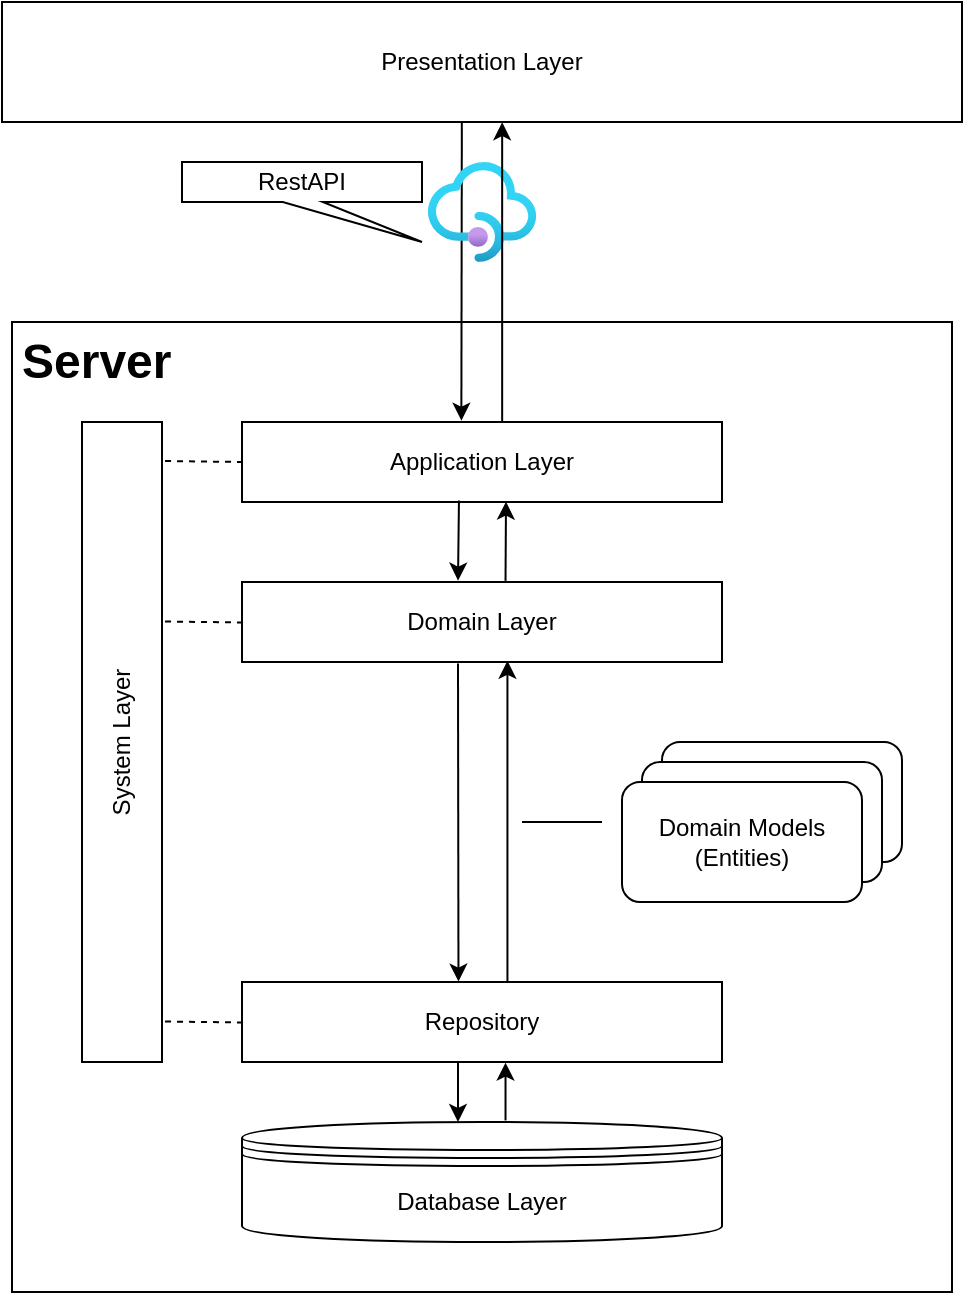 <mxfile version="15.5.4" type="embed"><diagram id="prtHgNgQTEPvFCAcTncT" name="Page-1"><mxGraphModel dx="775" dy="360" grid="1" gridSize="10" guides="1" tooltips="1" connect="1" arrows="1" fold="1" page="1" pageScale="1" pageWidth="827" pageHeight="1169" math="0" shadow="0"><root><mxCell id="0"/><mxCell id="1" parent="0"/><mxCell id="JueiXMyOsdPKKaQyJxm5-7" value="" style="rounded=0;whiteSpace=wrap;html=1;" parent="1" vertex="1"><mxGeometry x="45" y="200" width="470" height="485" as="geometry"/></mxCell><mxCell id="4CITVCLZi9hp-nYslMRe-1" value="Domain Layer" style="rounded=0;whiteSpace=wrap;html=1;" parent="1" vertex="1"><mxGeometry x="160" y="330" width="240" height="40" as="geometry"/></mxCell><mxCell id="4CITVCLZi9hp-nYslMRe-2" value="Repository" style="rounded=0;whiteSpace=wrap;html=1;" parent="1" vertex="1"><mxGeometry x="160" y="530" width="240" height="40" as="geometry"/></mxCell><mxCell id="4CITVCLZi9hp-nYslMRe-3" value="" style="endArrow=classic;html=1;rounded=0;entryX=0.553;entryY=0.985;entryDx=0;entryDy=0;exitX=0.553;exitY=0;exitDx=0;exitDy=0;entryPerimeter=0;exitPerimeter=0;" parent="1" source="4CITVCLZi9hp-nYslMRe-2" target="4CITVCLZi9hp-nYslMRe-1" edge="1"><mxGeometry width="50" height="50" relative="1" as="geometry"><mxPoint x="300" y="480" as="sourcePoint"/><mxPoint x="350" y="430" as="targetPoint"/></mxGeometry></mxCell><mxCell id="4CITVCLZi9hp-nYslMRe-4" value="" style="endArrow=classic;html=1;rounded=0;exitX=0.45;exitY=1.018;exitDx=0;exitDy=0;entryX=0.451;entryY=-0.005;entryDx=0;entryDy=0;entryPerimeter=0;exitPerimeter=0;" parent="1" source="4CITVCLZi9hp-nYslMRe-1" target="4CITVCLZi9hp-nYslMRe-2" edge="1"><mxGeometry width="50" height="50" relative="1" as="geometry"><mxPoint x="340" y="480" as="sourcePoint"/><mxPoint x="390" y="430" as="targetPoint"/></mxGeometry></mxCell><mxCell id="4CITVCLZi9hp-nYslMRe-10" value="" style="endArrow=none;html=1;rounded=0;" parent="1" edge="1"><mxGeometry width="50" height="50" relative="1" as="geometry"><mxPoint x="300" y="450" as="sourcePoint"/><mxPoint x="340" y="450" as="targetPoint"/></mxGeometry></mxCell><mxCell id="4CITVCLZi9hp-nYslMRe-13" value="" style="group" parent="1" vertex="1" connectable="0"><mxGeometry x="350" y="410" width="140" height="80" as="geometry"/></mxCell><mxCell id="4CITVCLZi9hp-nYslMRe-7" value="" style="rounded=1;whiteSpace=wrap;html=1;" parent="4CITVCLZi9hp-nYslMRe-13" vertex="1"><mxGeometry x="20" width="120" height="60" as="geometry"/></mxCell><mxCell id="4CITVCLZi9hp-nYslMRe-8" value="" style="rounded=1;whiteSpace=wrap;html=1;" parent="4CITVCLZi9hp-nYslMRe-13" vertex="1"><mxGeometry x="10" y="10" width="120" height="60" as="geometry"/></mxCell><mxCell id="4CITVCLZi9hp-nYslMRe-9" value="Domain Models (Entities)" style="rounded=1;whiteSpace=wrap;html=1;" parent="4CITVCLZi9hp-nYslMRe-13" vertex="1"><mxGeometry y="20" width="120" height="60" as="geometry"/></mxCell><mxCell id="4CITVCLZi9hp-nYslMRe-17" value="System Layer" style="rounded=0;whiteSpace=wrap;html=1;verticalAlign=middle;horizontal=0;" parent="1" vertex="1"><mxGeometry x="80" y="250" width="40" height="320" as="geometry"/></mxCell><mxCell id="4CITVCLZi9hp-nYslMRe-18" value="Application Layer" style="rounded=0;whiteSpace=wrap;html=1;" parent="1" vertex="1"><mxGeometry x="160" y="250" width="240" height="40" as="geometry"/></mxCell><mxCell id="4CITVCLZi9hp-nYslMRe-19" value="" style="endArrow=classic;html=1;rounded=0;exitX=0.452;exitY=0.982;exitDx=0;exitDy=0;exitPerimeter=0;entryX=0.45;entryY=-0.017;entryDx=0;entryDy=0;entryPerimeter=0;" parent="1" source="4CITVCLZi9hp-nYslMRe-18" target="4CITVCLZi9hp-nYslMRe-1" edge="1"><mxGeometry width="50" height="50" relative="1" as="geometry"><mxPoint x="340" y="400" as="sourcePoint"/><mxPoint x="390" y="350" as="targetPoint"/></mxGeometry></mxCell><mxCell id="4CITVCLZi9hp-nYslMRe-20" value="" style="endArrow=classic;html=1;rounded=0;exitX=0.549;exitY=-0.014;exitDx=0;exitDy=0;exitPerimeter=0;entryX=0.55;entryY=0.996;entryDx=0;entryDy=0;entryPerimeter=0;" parent="1" source="4CITVCLZi9hp-nYslMRe-1" target="4CITVCLZi9hp-nYslMRe-18" edge="1"><mxGeometry width="50" height="50" relative="1" as="geometry"><mxPoint x="340" y="400" as="sourcePoint"/><mxPoint x="390" y="350" as="targetPoint"/></mxGeometry></mxCell><mxCell id="4CITVCLZi9hp-nYslMRe-23" value="" style="endArrow=none;dashed=1;html=1;rounded=0;exitX=1.038;exitY=0.061;exitDx=0;exitDy=0;exitPerimeter=0;" parent="1" source="4CITVCLZi9hp-nYslMRe-17" edge="1"><mxGeometry width="50" height="50" relative="1" as="geometry"><mxPoint x="120" y="320" as="sourcePoint"/><mxPoint x="160" y="270" as="targetPoint"/></mxGeometry></mxCell><mxCell id="4CITVCLZi9hp-nYslMRe-24" value="" style="endArrow=none;dashed=1;html=1;rounded=0;exitX=1.038;exitY=0.061;exitDx=0;exitDy=0;exitPerimeter=0;" parent="1" edge="1"><mxGeometry width="50" height="50" relative="1" as="geometry"><mxPoint x="121.52" y="349.76" as="sourcePoint"/><mxPoint x="160" y="350.24" as="targetPoint"/></mxGeometry></mxCell><mxCell id="4CITVCLZi9hp-nYslMRe-25" value="" style="endArrow=none;dashed=1;html=1;rounded=0;exitX=1.038;exitY=0.061;exitDx=0;exitDy=0;exitPerimeter=0;" parent="1" edge="1"><mxGeometry width="50" height="50" relative="1" as="geometry"><mxPoint x="121.52" y="549.76" as="sourcePoint"/><mxPoint x="160" y="550.24" as="targetPoint"/></mxGeometry></mxCell><mxCell id="4CITVCLZi9hp-nYslMRe-27" value="Database Layer" style="shape=datastore;whiteSpace=wrap;html=1;" parent="1" vertex="1"><mxGeometry x="160" y="600" width="240" height="60" as="geometry"/></mxCell><mxCell id="4CITVCLZi9hp-nYslMRe-28" value="" style="endArrow=classic;html=1;rounded=0;entryX=0.549;entryY=1.008;entryDx=0;entryDy=0;entryPerimeter=0;exitX=0.549;exitY=-0.013;exitDx=0;exitDy=0;exitPerimeter=0;" parent="1" source="4CITVCLZi9hp-nYslMRe-27" target="4CITVCLZi9hp-nYslMRe-2" edge="1"><mxGeometry width="50" height="50" relative="1" as="geometry"><mxPoint x="270" y="598" as="sourcePoint"/><mxPoint x="270" y="580" as="targetPoint"/></mxGeometry></mxCell><mxCell id="4CITVCLZi9hp-nYslMRe-29" value="" style="endArrow=classic;html=1;rounded=0;exitX=0.45;exitY=1;exitDx=0;exitDy=0;exitPerimeter=0;entryX=0.45;entryY=0;entryDx=0;entryDy=0;entryPerimeter=0;" parent="1" source="4CITVCLZi9hp-nYslMRe-2" target="4CITVCLZi9hp-nYslMRe-27" edge="1"><mxGeometry width="50" height="50" relative="1" as="geometry"><mxPoint x="300" y="600" as="sourcePoint"/><mxPoint x="350" y="550" as="targetPoint"/></mxGeometry></mxCell><mxCell id="4CITVCLZi9hp-nYslMRe-31" value="Presentation Layer" style="rounded=0;whiteSpace=wrap;html=1;" parent="1" vertex="1"><mxGeometry x="40" y="40" width="480" height="60" as="geometry"/></mxCell><mxCell id="4CITVCLZi9hp-nYslMRe-34" value="" style="endArrow=classic;html=1;rounded=0;exitX=0.479;exitY=1.008;exitDx=0;exitDy=0;exitPerimeter=0;entryX=0.457;entryY=-0.017;entryDx=0;entryDy=0;entryPerimeter=0;" parent="1" source="4CITVCLZi9hp-nYslMRe-31" target="4CITVCLZi9hp-nYslMRe-18" edge="1"><mxGeometry width="50" height="50" relative="1" as="geometry"><mxPoint x="360" y="200" as="sourcePoint"/><mxPoint x="410" y="150" as="targetPoint"/></mxGeometry></mxCell><mxCell id="4CITVCLZi9hp-nYslMRe-33" value="" style="aspect=fixed;html=1;points=[];align=center;image;fontSize=12;image=img/lib/azure2/app_services/API_Management_Services.svg;" parent="1" vertex="1"><mxGeometry x="252.92" y="120" width="54.16" height="50" as="geometry"/></mxCell><mxCell id="JueiXMyOsdPKKaQyJxm5-1" value="" style="endArrow=classic;html=1;rounded=0;exitX=0.542;exitY=-0.011;exitDx=0;exitDy=0;exitPerimeter=0;entryX=0.521;entryY=1.002;entryDx=0;entryDy=0;entryPerimeter=0;" parent="1" source="4CITVCLZi9hp-nYslMRe-18" target="4CITVCLZi9hp-nYslMRe-31" edge="1"><mxGeometry width="50" height="50" relative="1" as="geometry"><mxPoint x="320" y="160" as="sourcePoint"/><mxPoint x="370" y="110" as="targetPoint"/></mxGeometry></mxCell><mxCell id="JueiXMyOsdPKKaQyJxm5-8" value="&lt;h1&gt;Server&lt;/h1&gt;" style="text;html=1;strokeColor=none;fillColor=none;spacing=5;spacingTop=-20;whiteSpace=wrap;overflow=hidden;rounded=0;" parent="1" vertex="1"><mxGeometry x="45" y="200" width="120" height="40" as="geometry"/></mxCell><mxCell id="2" value="RestAPI" style="shape=callout;whiteSpace=wrap;html=1;perimeter=calloutPerimeter;size=20;position=0.42;position2=1;base=20;" parent="1" vertex="1"><mxGeometry x="130" y="120" width="120" height="40" as="geometry"/></mxCell></root></mxGraphModel></diagram></mxfile>